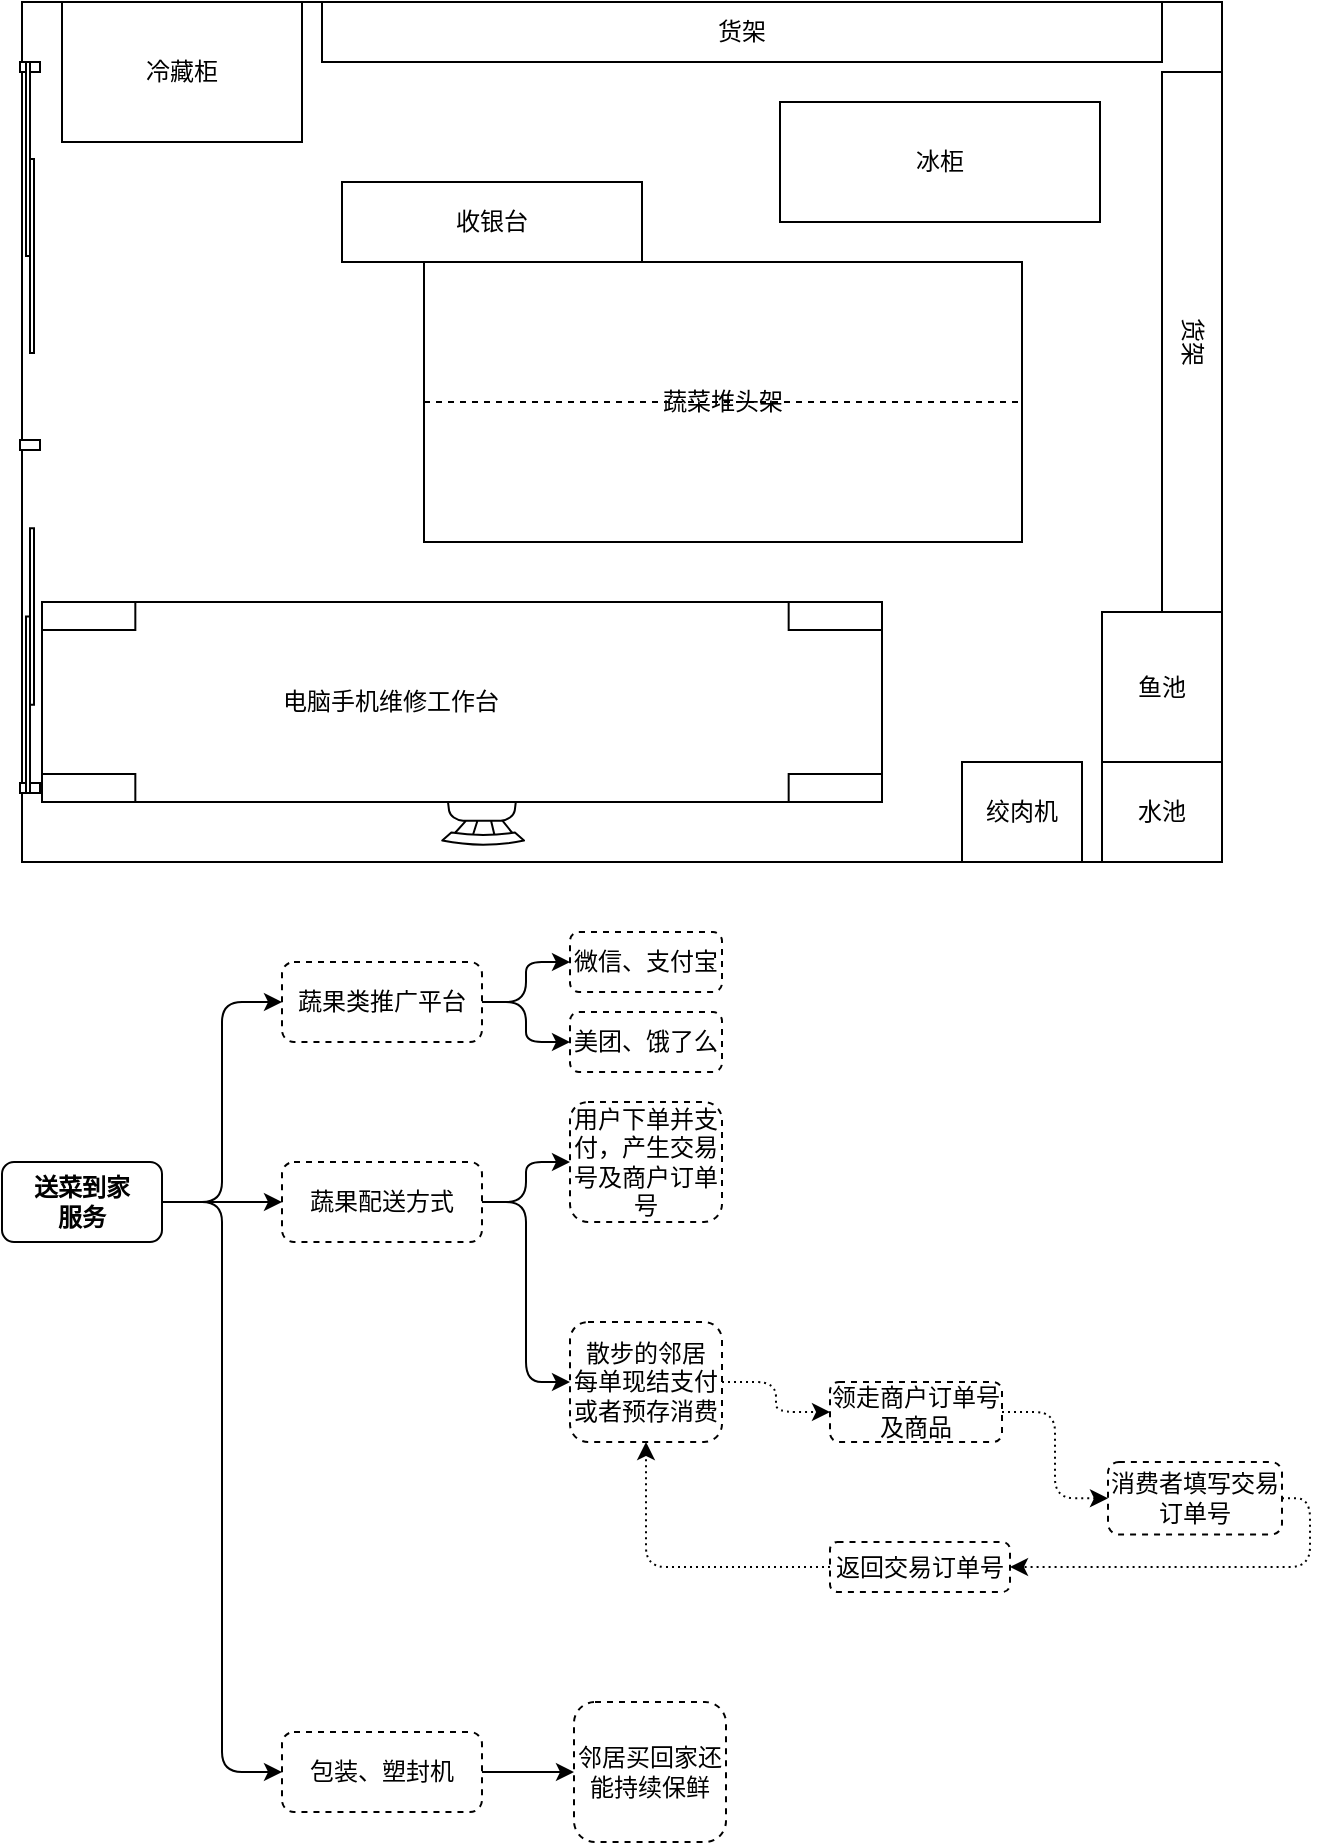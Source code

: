 <mxfile version="13.7.9" type="github">
  <diagram id="Nf25iYnUFrOJCkZ64i39" name="第 1 页">
    <mxGraphModel dx="1422" dy="772" grid="1" gridSize="10" guides="1" tooltips="1" connect="1" arrows="1" fold="1" page="1" pageScale="1" pageWidth="827" pageHeight="1169" math="0" shadow="0">
      <root>
        <mxCell id="0" />
        <mxCell id="1" parent="0" />
        <mxCell id="vVoSuetXEx5S4VQaUPr3-1" value="" style="rounded=0;whiteSpace=wrap;html=1;" vertex="1" parent="1">
          <mxGeometry x="140" y="50" width="600" height="430" as="geometry" />
        </mxCell>
        <mxCell id="vVoSuetXEx5S4VQaUPr3-2" value="货架" style="rounded=0;whiteSpace=wrap;html=1;" vertex="1" parent="1">
          <mxGeometry x="290" y="50" width="420" height="30" as="geometry" />
        </mxCell>
        <mxCell id="vVoSuetXEx5S4VQaUPr3-3" value="冷藏柜" style="rounded=0;whiteSpace=wrap;html=1;" vertex="1" parent="1">
          <mxGeometry x="160" y="50" width="120" height="70" as="geometry" />
        </mxCell>
        <mxCell id="vVoSuetXEx5S4VQaUPr3-4" value="货架" style="rounded=0;whiteSpace=wrap;html=1;rotation=90;" vertex="1" parent="1">
          <mxGeometry x="590" y="205" width="270" height="30" as="geometry" />
        </mxCell>
        <mxCell id="vVoSuetXEx5S4VQaUPr3-5" value="水池" style="rounded=0;whiteSpace=wrap;html=1;" vertex="1" parent="1">
          <mxGeometry x="680" y="430" width="60" height="50" as="geometry" />
        </mxCell>
        <mxCell id="vVoSuetXEx5S4VQaUPr3-6" value="冰柜" style="rounded=0;whiteSpace=wrap;html=1;" vertex="1" parent="1">
          <mxGeometry x="519" y="100" width="160" height="60" as="geometry" />
        </mxCell>
        <mxCell id="vVoSuetXEx5S4VQaUPr3-7" value="蔬菜堆头架" style="rounded=0;whiteSpace=wrap;html=1;" vertex="1" parent="1">
          <mxGeometry x="341" y="180" width="299" height="140" as="geometry" />
        </mxCell>
        <mxCell id="vVoSuetXEx5S4VQaUPr3-8" value="" style="endArrow=none;html=1;exitX=0;exitY=0.5;exitDx=0;exitDy=0;entryX=1;entryY=0.5;entryDx=0;entryDy=0;dashed=1;" edge="1" parent="1" source="vVoSuetXEx5S4VQaUPr3-7" target="vVoSuetXEx5S4VQaUPr3-7">
          <mxGeometry width="50" height="50" relative="1" as="geometry">
            <mxPoint x="390" y="270" as="sourcePoint" />
            <mxPoint x="440" y="220" as="targetPoint" />
          </mxGeometry>
        </mxCell>
        <mxCell id="vVoSuetXEx5S4VQaUPr3-9" value="" style="verticalLabelPosition=bottom;html=1;verticalAlign=top;align=center;shape=mxgraph.floorplan.doorSlidingGlass;dx=0.25;rotation=-90;flipH=0;flipV=1;" vertex="1" parent="1">
          <mxGeometry x="55.75" y="352.25" width="176.5" height="10" as="geometry" />
        </mxCell>
        <mxCell id="vVoSuetXEx5S4VQaUPr3-10" value="绞肉机" style="rounded=0;whiteSpace=wrap;html=1;" vertex="1" parent="1">
          <mxGeometry x="610" y="430" width="60" height="50" as="geometry" />
        </mxCell>
        <mxCell id="vVoSuetXEx5S4VQaUPr3-11" value="鱼池" style="rounded=0;whiteSpace=wrap;html=1;" vertex="1" parent="1">
          <mxGeometry x="680" y="355" width="60" height="75" as="geometry" />
        </mxCell>
        <mxCell id="vVoSuetXEx5S4VQaUPr3-12" value="" style="verticalLabelPosition=bottom;html=1;verticalAlign=top;align=center;shape=mxgraph.floorplan.doorSlidingGlass;dx=0.25;rotation=90;" vertex="1" parent="1">
          <mxGeometry x="47" y="172" width="194" height="10" as="geometry" />
        </mxCell>
        <mxCell id="vVoSuetXEx5S4VQaUPr3-13" value="收银台" style="rounded=0;whiteSpace=wrap;html=1;" vertex="1" parent="1">
          <mxGeometry x="300" y="140" width="150" height="40" as="geometry" />
        </mxCell>
        <mxCell id="vVoSuetXEx5S4VQaUPr3-14" value="" style="verticalLabelPosition=bottom;html=1;verticalAlign=top;align=center;shape=mxgraph.floorplan.chair;rotation=-180;" vertex="1" parent="1">
          <mxGeometry x="350" y="420" width="41" height="52" as="geometry" />
        </mxCell>
        <mxCell id="vVoSuetXEx5S4VQaUPr3-15" value="" style="group" vertex="1" connectable="0" parent="1">
          <mxGeometry x="150" y="350" width="420" height="100" as="geometry" />
        </mxCell>
        <mxCell id="vVoSuetXEx5S4VQaUPr3-16" value="" style="verticalLabelPosition=bottom;html=1;verticalAlign=top;align=center;shape=mxgraph.floorplan.table;" vertex="1" parent="vVoSuetXEx5S4VQaUPr3-15">
          <mxGeometry width="420" height="100" as="geometry" />
        </mxCell>
        <mxCell id="vVoSuetXEx5S4VQaUPr3-17" value="电脑手机维修工作台" style="text;html=1;align=center;verticalAlign=middle;resizable=0;points=[];autosize=1;" vertex="1" parent="vVoSuetXEx5S4VQaUPr3-15">
          <mxGeometry x="113.591" y="40" width="120" height="20" as="geometry" />
        </mxCell>
        <mxCell id="vVoSuetXEx5S4VQaUPr3-18" value="包装、塑封机" style="rounded=1;whiteSpace=wrap;html=1;dashed=1;" vertex="1" parent="1">
          <mxGeometry x="270" y="915" width="100" height="40" as="geometry" />
        </mxCell>
        <mxCell id="vVoSuetXEx5S4VQaUPr3-19" value="送菜到家&lt;br&gt;服务" style="rounded=1;whiteSpace=wrap;html=1;fontStyle=1" vertex="1" parent="1">
          <mxGeometry x="130" y="630" width="80" height="40" as="geometry" />
        </mxCell>
        <mxCell id="vVoSuetXEx5S4VQaUPr3-20" value="蔬果类推广平台" style="rounded=1;whiteSpace=wrap;html=1;dashed=1;" vertex="1" parent="1">
          <mxGeometry x="270" y="530" width="100" height="40" as="geometry" />
        </mxCell>
        <mxCell id="vVoSuetXEx5S4VQaUPr3-21" value="蔬果配送方式" style="rounded=1;whiteSpace=wrap;html=1;dashed=1;" vertex="1" parent="1">
          <mxGeometry x="270" y="630" width="100" height="40" as="geometry" />
        </mxCell>
        <mxCell id="vVoSuetXEx5S4VQaUPr3-22" value="" style="edgeStyle=elbowEdgeStyle;elbow=horizontal;endArrow=classic;html=1;exitX=1;exitY=0.5;exitDx=0;exitDy=0;" edge="1" parent="1" source="vVoSuetXEx5S4VQaUPr3-19" target="vVoSuetXEx5S4VQaUPr3-20">
          <mxGeometry width="50" height="50" relative="1" as="geometry">
            <mxPoint x="180" y="600" as="sourcePoint" />
            <mxPoint x="230" y="550" as="targetPoint" />
          </mxGeometry>
        </mxCell>
        <mxCell id="vVoSuetXEx5S4VQaUPr3-23" value="" style="edgeStyle=elbowEdgeStyle;elbow=horizontal;endArrow=classic;html=1;exitX=1;exitY=0.5;exitDx=0;exitDy=0;entryX=0;entryY=0.5;entryDx=0;entryDy=0;" edge="1" parent="1" source="vVoSuetXEx5S4VQaUPr3-19" target="vVoSuetXEx5S4VQaUPr3-18">
          <mxGeometry width="50" height="50" relative="1" as="geometry">
            <mxPoint x="220" y="660" as="sourcePoint" />
            <mxPoint x="280" y="560" as="targetPoint" />
          </mxGeometry>
        </mxCell>
        <mxCell id="vVoSuetXEx5S4VQaUPr3-24" value="" style="edgeStyle=elbowEdgeStyle;elbow=horizontal;endArrow=classic;html=1;exitX=1;exitY=0.5;exitDx=0;exitDy=0;entryX=0;entryY=0.5;entryDx=0;entryDy=0;" edge="1" parent="1" source="vVoSuetXEx5S4VQaUPr3-19" target="vVoSuetXEx5S4VQaUPr3-21">
          <mxGeometry width="50" height="50" relative="1" as="geometry">
            <mxPoint x="230" y="670" as="sourcePoint" />
            <mxPoint x="290" y="570" as="targetPoint" />
          </mxGeometry>
        </mxCell>
        <mxCell id="vVoSuetXEx5S4VQaUPr3-25" value="微信、支付宝" style="rounded=1;whiteSpace=wrap;html=1;dashed=1;" vertex="1" parent="1">
          <mxGeometry x="414" y="515" width="76" height="30" as="geometry" />
        </mxCell>
        <mxCell id="vVoSuetXEx5S4VQaUPr3-26" value="美团、饿了么" style="rounded=1;whiteSpace=wrap;html=1;dashed=1;" vertex="1" parent="1">
          <mxGeometry x="414" y="555" width="76" height="30" as="geometry" />
        </mxCell>
        <mxCell id="vVoSuetXEx5S4VQaUPr3-27" value="邻居买回家还能持续保鲜" style="rounded=1;whiteSpace=wrap;html=1;dashed=1;" vertex="1" parent="1">
          <mxGeometry x="416" y="900" width="76" height="70" as="geometry" />
        </mxCell>
        <mxCell id="vVoSuetXEx5S4VQaUPr3-28" value="" style="edgeStyle=elbowEdgeStyle;elbow=horizontal;endArrow=classic;html=1;exitX=1;exitY=0.5;exitDx=0;exitDy=0;entryX=0;entryY=0.5;entryDx=0;entryDy=0;" edge="1" parent="1" source="vVoSuetXEx5S4VQaUPr3-20" target="vVoSuetXEx5S4VQaUPr3-25">
          <mxGeometry width="50" height="50" relative="1" as="geometry">
            <mxPoint x="220" y="660" as="sourcePoint" />
            <mxPoint x="280" y="560" as="targetPoint" />
          </mxGeometry>
        </mxCell>
        <mxCell id="vVoSuetXEx5S4VQaUPr3-29" value="" style="edgeStyle=elbowEdgeStyle;elbow=horizontal;endArrow=classic;html=1;exitX=1;exitY=0.5;exitDx=0;exitDy=0;entryX=0;entryY=0.5;entryDx=0;entryDy=0;" edge="1" parent="1" source="vVoSuetXEx5S4VQaUPr3-20" target="vVoSuetXEx5S4VQaUPr3-26">
          <mxGeometry width="50" height="50" relative="1" as="geometry">
            <mxPoint x="380" y="560" as="sourcePoint" />
            <mxPoint x="424" y="540" as="targetPoint" />
          </mxGeometry>
        </mxCell>
        <mxCell id="vVoSuetXEx5S4VQaUPr3-30" value="" style="edgeStyle=elbowEdgeStyle;elbow=horizontal;endArrow=classic;html=1;exitX=1;exitY=0.5;exitDx=0;exitDy=0;entryX=0;entryY=0.5;entryDx=0;entryDy=0;" edge="1" parent="1" source="vVoSuetXEx5S4VQaUPr3-18" target="vVoSuetXEx5S4VQaUPr3-27">
          <mxGeometry width="50" height="50" relative="1" as="geometry">
            <mxPoint x="380" y="845" as="sourcePoint" />
            <mxPoint x="424" y="845" as="targetPoint" />
          </mxGeometry>
        </mxCell>
        <mxCell id="vVoSuetXEx5S4VQaUPr3-31" value="领走商户订单号及商品" style="rounded=1;whiteSpace=wrap;html=1;dashed=1;" vertex="1" parent="1">
          <mxGeometry x="544" y="740" width="86" height="30" as="geometry" />
        </mxCell>
        <mxCell id="vVoSuetXEx5S4VQaUPr3-32" value="返回交易订单号" style="rounded=1;whiteSpace=wrap;html=1;dashed=1;" vertex="1" parent="1">
          <mxGeometry x="544" y="820" width="90" height="25" as="geometry" />
        </mxCell>
        <mxCell id="vVoSuetXEx5S4VQaUPr3-33" value="消费者填写交易订单号" style="rounded=1;whiteSpace=wrap;html=1;dashed=1;" vertex="1" parent="1">
          <mxGeometry x="683" y="780" width="87" height="36.25" as="geometry" />
        </mxCell>
        <mxCell id="vVoSuetXEx5S4VQaUPr3-34" value="用户下单并支付，产生交易号及商户订单号" style="rounded=1;whiteSpace=wrap;html=1;dashed=1;" vertex="1" parent="1">
          <mxGeometry x="414" y="600" width="76" height="60" as="geometry" />
        </mxCell>
        <mxCell id="vVoSuetXEx5S4VQaUPr3-35" value="" style="edgeStyle=elbowEdgeStyle;elbow=horizontal;endArrow=classic;html=1;exitX=1;exitY=0.5;exitDx=0;exitDy=0;entryX=0;entryY=0.5;entryDx=0;entryDy=0;" edge="1" parent="1" source="vVoSuetXEx5S4VQaUPr3-21" target="vVoSuetXEx5S4VQaUPr3-34">
          <mxGeometry width="50" height="50" relative="1" as="geometry">
            <mxPoint x="380" y="660" as="sourcePoint" />
            <mxPoint x="424" y="635" as="targetPoint" />
          </mxGeometry>
        </mxCell>
        <mxCell id="vVoSuetXEx5S4VQaUPr3-36" value="散步的邻居&lt;br&gt;每单现结支付&lt;br&gt;或者预存消费" style="rounded=1;whiteSpace=wrap;html=1;dashed=1;" vertex="1" parent="1">
          <mxGeometry x="414" y="710" width="76" height="60" as="geometry" />
        </mxCell>
        <mxCell id="vVoSuetXEx5S4VQaUPr3-37" value="" style="edgeStyle=elbowEdgeStyle;elbow=horizontal;endArrow=classic;html=1;exitX=1;exitY=0.5;exitDx=0;exitDy=0;entryX=0;entryY=0.5;entryDx=0;entryDy=0;dashed=1;dashPattern=1 2;" edge="1" parent="1" source="vVoSuetXEx5S4VQaUPr3-36" target="vVoSuetXEx5S4VQaUPr3-31">
          <mxGeometry width="50" height="50" relative="1" as="geometry">
            <mxPoint x="494" y="810" as="sourcePoint" />
            <mxPoint x="544" y="760" as="targetPoint" />
          </mxGeometry>
        </mxCell>
        <mxCell id="vVoSuetXEx5S4VQaUPr3-38" value="" style="edgeStyle=elbowEdgeStyle;elbow=horizontal;endArrow=classic;html=1;exitX=1;exitY=0.5;exitDx=0;exitDy=0;entryX=0;entryY=0.5;entryDx=0;entryDy=0;dashed=1;dashPattern=1 2;" edge="1" parent="1" source="vVoSuetXEx5S4VQaUPr3-31" target="vVoSuetXEx5S4VQaUPr3-33">
          <mxGeometry width="50" height="50" relative="1" as="geometry">
            <mxPoint x="500" y="767.5" as="sourcePoint" />
            <mxPoint x="554" y="767.5" as="targetPoint" />
          </mxGeometry>
        </mxCell>
        <mxCell id="vVoSuetXEx5S4VQaUPr3-39" value="" style="edgeStyle=elbowEdgeStyle;elbow=horizontal;endArrow=classic;html=1;exitX=1;exitY=0.5;exitDx=0;exitDy=0;entryX=1;entryY=0.5;entryDx=0;entryDy=0;dashed=1;dashPattern=1 2;" edge="1" parent="1" source="vVoSuetXEx5S4VQaUPr3-33" target="vVoSuetXEx5S4VQaUPr3-32">
          <mxGeometry width="50" height="50" relative="1" as="geometry">
            <mxPoint x="510" y="777.5" as="sourcePoint" />
            <mxPoint x="564" y="777.5" as="targetPoint" />
            <Array as="points">
              <mxPoint x="784" y="840" />
            </Array>
          </mxGeometry>
        </mxCell>
        <mxCell id="vVoSuetXEx5S4VQaUPr3-40" value="" style="edgeStyle=elbowEdgeStyle;elbow=horizontal;endArrow=classic;html=1;exitX=0;exitY=0.5;exitDx=0;exitDy=0;entryX=0.5;entryY=1;entryDx=0;entryDy=0;dashed=1;dashPattern=1 2;" edge="1" parent="1" source="vVoSuetXEx5S4VQaUPr3-32" target="vVoSuetXEx5S4VQaUPr3-36">
          <mxGeometry width="50" height="50" relative="1" as="geometry">
            <mxPoint x="783" y="810" as="sourcePoint" />
            <mxPoint x="644" y="852.5" as="targetPoint" />
            <Array as="points">
              <mxPoint x="452" y="843" />
              <mxPoint x="794" y="850" />
            </Array>
          </mxGeometry>
        </mxCell>
        <mxCell id="vVoSuetXEx5S4VQaUPr3-41" value="" style="edgeStyle=elbowEdgeStyle;elbow=horizontal;endArrow=classic;html=1;exitX=1;exitY=0.5;exitDx=0;exitDy=0;entryX=0;entryY=0.5;entryDx=0;entryDy=0;" edge="1" parent="1" source="vVoSuetXEx5S4VQaUPr3-21" target="vVoSuetXEx5S4VQaUPr3-36">
          <mxGeometry width="50" height="50" relative="1" as="geometry">
            <mxPoint x="380" y="660" as="sourcePoint" />
            <mxPoint x="424" y="640" as="targetPoint" />
          </mxGeometry>
        </mxCell>
      </root>
    </mxGraphModel>
  </diagram>
</mxfile>
